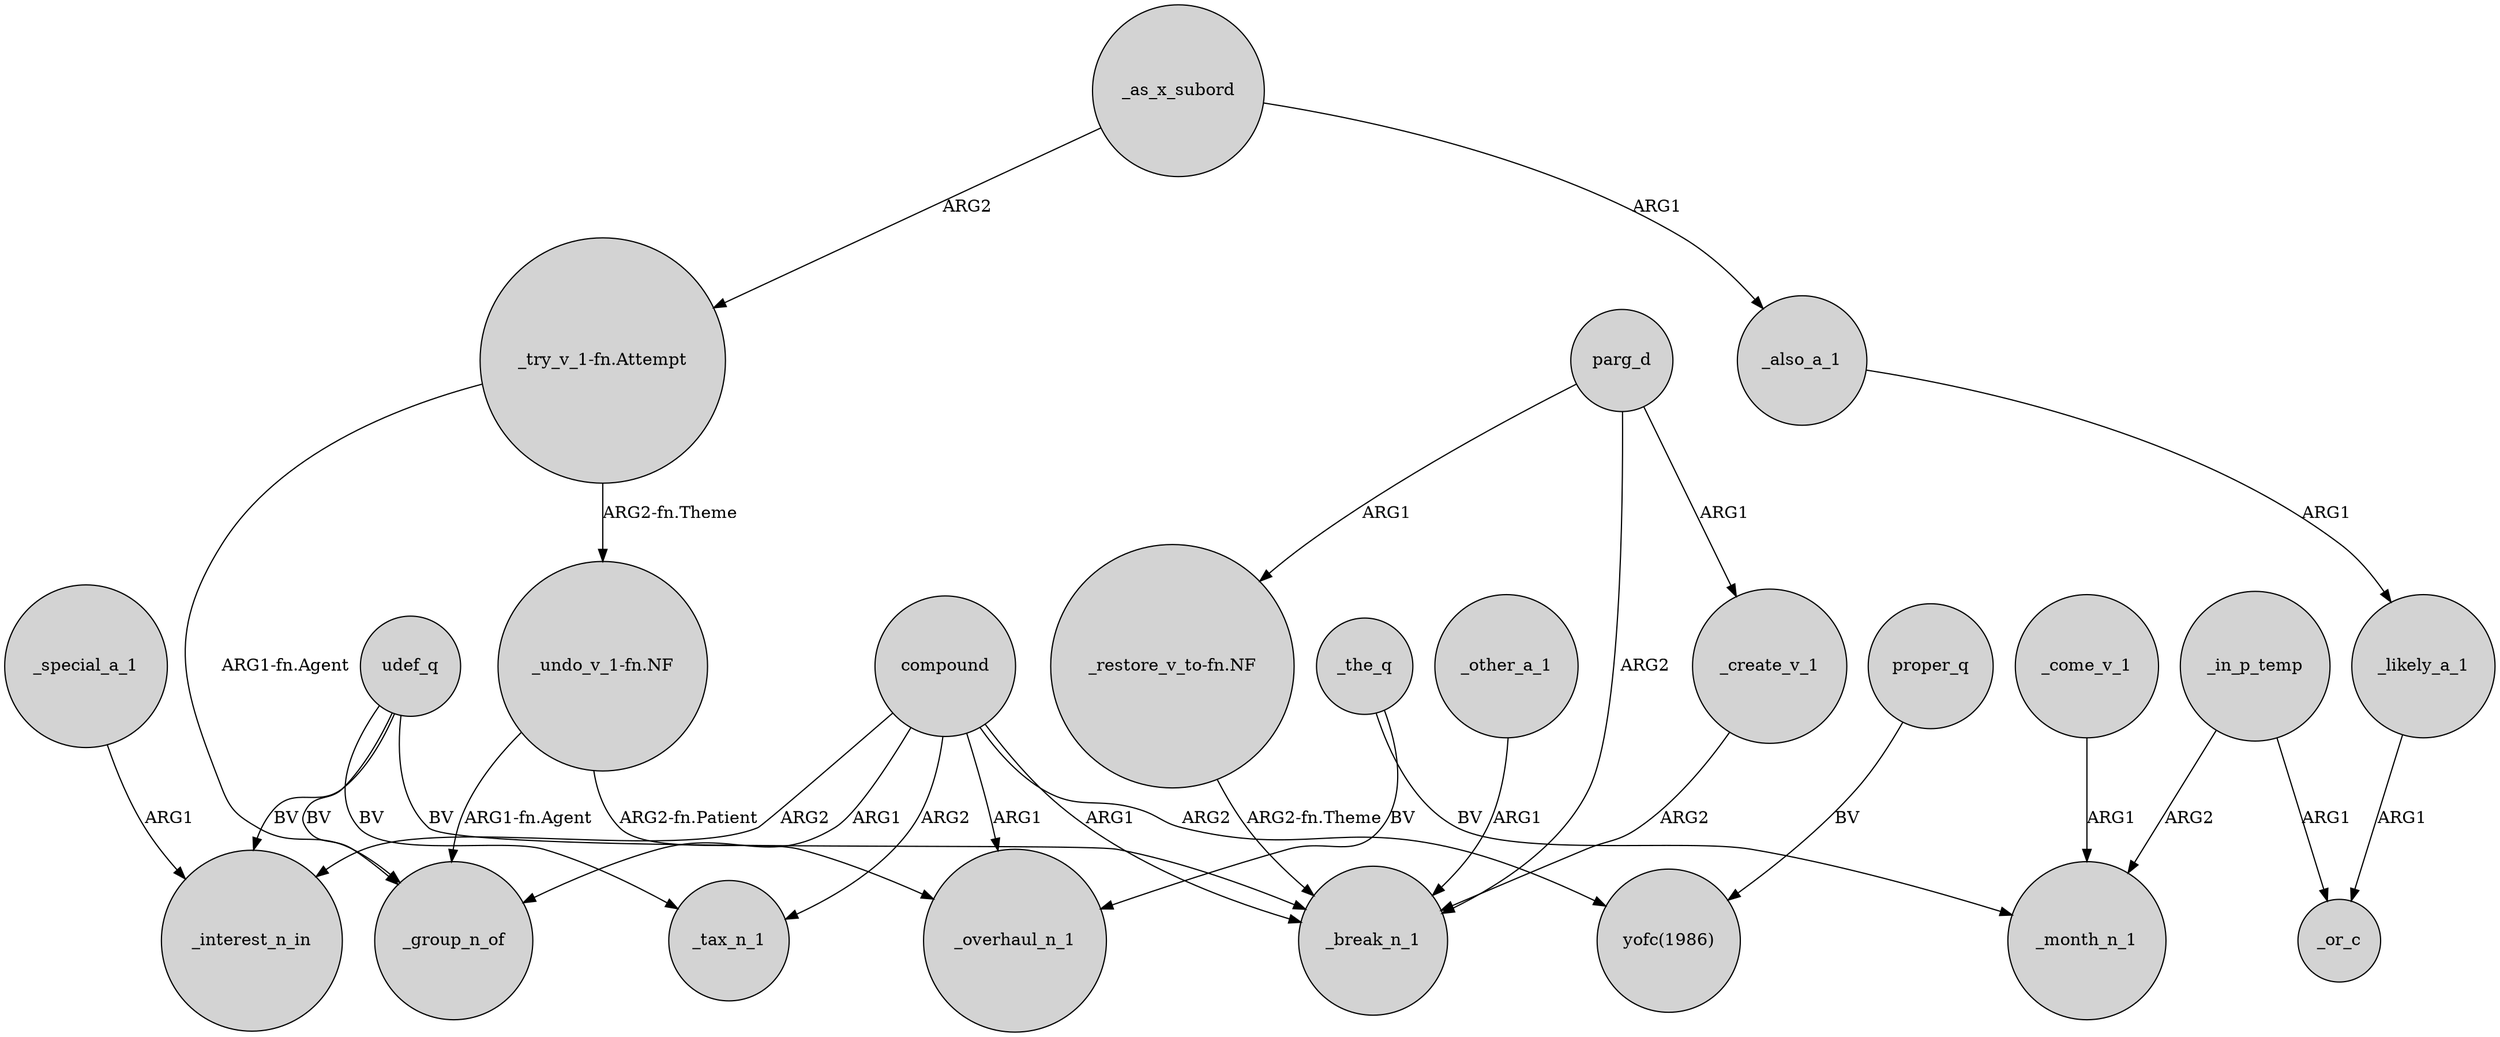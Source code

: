 digraph {
	node [shape=circle style=filled]
	"_undo_v_1-fn.NF" -> _group_n_of [label="ARG1-fn.Agent"]
	_special_a_1 -> _interest_n_in [label=ARG1]
	"_restore_v_to-fn.NF" -> _break_n_1 [label="ARG2-fn.Theme"]
	_other_a_1 -> _break_n_1 [label=ARG1]
	parg_d -> _create_v_1 [label=ARG1]
	udef_q -> _break_n_1 [label=BV]
	_in_p_temp -> _month_n_1 [label=ARG2]
	_also_a_1 -> _likely_a_1 [label=ARG1]
	_likely_a_1 -> _or_c [label=ARG1]
	udef_q -> _interest_n_in [label=BV]
	_create_v_1 -> _break_n_1 [label=ARG2]
	compound -> _interest_n_in [label=ARG2]
	_as_x_subord -> _also_a_1 [label=ARG1]
	_as_x_subord -> "_try_v_1-fn.Attempt" [label=ARG2]
	udef_q -> _tax_n_1 [label=BV]
	_the_q -> _month_n_1 [label=BV]
	compound -> _overhaul_n_1 [label=ARG1]
	parg_d -> "_restore_v_to-fn.NF" [label=ARG1]
	parg_d -> _break_n_1 [label=ARG2]
	proper_q -> "yofc(1986)" [label=BV]
	"_undo_v_1-fn.NF" -> _overhaul_n_1 [label="ARG2-fn.Patient"]
	"_try_v_1-fn.Attempt" -> _group_n_of [label="ARG1-fn.Agent"]
	compound -> "yofc(1986)" [label=ARG2]
	_in_p_temp -> _or_c [label=ARG1]
	_the_q -> _overhaul_n_1 [label=BV]
	compound -> _tax_n_1 [label=ARG2]
	compound -> _break_n_1 [label=ARG1]
	udef_q -> _group_n_of [label=BV]
	compound -> _group_n_of [label=ARG1]
	_come_v_1 -> _month_n_1 [label=ARG1]
	"_try_v_1-fn.Attempt" -> "_undo_v_1-fn.NF" [label="ARG2-fn.Theme"]
}

